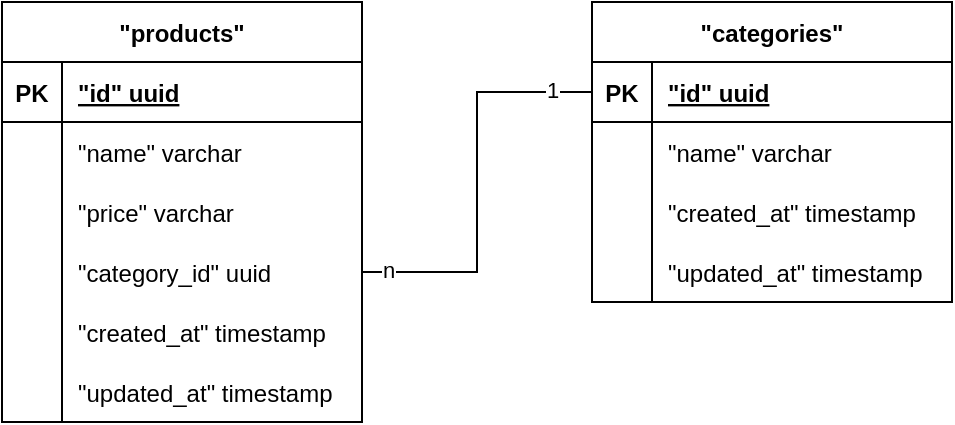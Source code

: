 <mxfile version="23.1.1" type="device">
  <diagram id="R2lEEEUBdFMjLlhIrx00" name="Page-1">
    <mxGraphModel dx="733" dy="432" grid="1" gridSize="10" guides="1" tooltips="1" connect="1" arrows="1" fold="1" page="1" pageScale="1" pageWidth="850" pageHeight="1100" math="0" shadow="0" extFonts="Permanent Marker^https://fonts.googleapis.com/css?family=Permanent+Marker">
      <root>
        <mxCell id="0" />
        <mxCell id="1" parent="0" />
        <mxCell id="EH-0SxiCRfni1CGTzwKl-14" value="&quot;products&quot;" style="shape=table;startSize=30;container=1;collapsible=1;childLayout=tableLayout;fixedRows=1;rowLines=0;fontStyle=1;align=center;resizeLast=1;" vertex="1" parent="1">
          <mxGeometry x="225" y="320" width="180" height="210" as="geometry" />
        </mxCell>
        <mxCell id="EH-0SxiCRfni1CGTzwKl-15" value="" style="shape=tableRow;horizontal=0;startSize=0;swimlaneHead=0;swimlaneBody=0;fillColor=none;collapsible=0;dropTarget=0;points=[[0,0.5],[1,0.5]];portConstraint=eastwest;strokeColor=inherit;top=0;left=0;right=0;bottom=1;" vertex="1" parent="EH-0SxiCRfni1CGTzwKl-14">
          <mxGeometry y="30" width="180" height="30" as="geometry" />
        </mxCell>
        <mxCell id="EH-0SxiCRfni1CGTzwKl-16" value="PK" style="shape=partialRectangle;overflow=hidden;connectable=0;fillColor=none;strokeColor=inherit;top=0;left=0;bottom=0;right=0;fontStyle=1;" vertex="1" parent="EH-0SxiCRfni1CGTzwKl-15">
          <mxGeometry width="30" height="30" as="geometry">
            <mxRectangle width="30" height="30" as="alternateBounds" />
          </mxGeometry>
        </mxCell>
        <mxCell id="EH-0SxiCRfni1CGTzwKl-17" value="&quot;id&quot; uuid " style="shape=partialRectangle;overflow=hidden;connectable=0;fillColor=none;align=left;strokeColor=inherit;top=0;left=0;bottom=0;right=0;spacingLeft=6;fontStyle=5;" vertex="1" parent="EH-0SxiCRfni1CGTzwKl-15">
          <mxGeometry x="30" width="150" height="30" as="geometry">
            <mxRectangle width="150" height="30" as="alternateBounds" />
          </mxGeometry>
        </mxCell>
        <mxCell id="EH-0SxiCRfni1CGTzwKl-18" value="" style="shape=tableRow;horizontal=0;startSize=0;swimlaneHead=0;swimlaneBody=0;fillColor=none;collapsible=0;dropTarget=0;points=[[0,0.5],[1,0.5]];portConstraint=eastwest;strokeColor=inherit;top=0;left=0;right=0;bottom=0;" vertex="1" parent="EH-0SxiCRfni1CGTzwKl-14">
          <mxGeometry y="60" width="180" height="30" as="geometry" />
        </mxCell>
        <mxCell id="EH-0SxiCRfni1CGTzwKl-19" value="" style="shape=partialRectangle;overflow=hidden;connectable=0;fillColor=none;strokeColor=inherit;top=0;left=0;bottom=0;right=0;" vertex="1" parent="EH-0SxiCRfni1CGTzwKl-18">
          <mxGeometry width="30" height="30" as="geometry">
            <mxRectangle width="30" height="30" as="alternateBounds" />
          </mxGeometry>
        </mxCell>
        <mxCell id="EH-0SxiCRfni1CGTzwKl-20" value="&quot;name&quot; varchar" style="shape=partialRectangle;overflow=hidden;connectable=0;fillColor=none;align=left;strokeColor=inherit;top=0;left=0;bottom=0;right=0;spacingLeft=6;" vertex="1" parent="EH-0SxiCRfni1CGTzwKl-18">
          <mxGeometry x="30" width="150" height="30" as="geometry">
            <mxRectangle width="150" height="30" as="alternateBounds" />
          </mxGeometry>
        </mxCell>
        <mxCell id="EH-0SxiCRfni1CGTzwKl-21" value="" style="shape=tableRow;horizontal=0;startSize=0;swimlaneHead=0;swimlaneBody=0;fillColor=none;collapsible=0;dropTarget=0;points=[[0,0.5],[1,0.5]];portConstraint=eastwest;strokeColor=inherit;top=0;left=0;right=0;bottom=0;" vertex="1" parent="EH-0SxiCRfni1CGTzwKl-14">
          <mxGeometry y="90" width="180" height="30" as="geometry" />
        </mxCell>
        <mxCell id="EH-0SxiCRfni1CGTzwKl-22" value="" style="shape=partialRectangle;overflow=hidden;connectable=0;fillColor=none;strokeColor=inherit;top=0;left=0;bottom=0;right=0;" vertex="1" parent="EH-0SxiCRfni1CGTzwKl-21">
          <mxGeometry width="30" height="30" as="geometry">
            <mxRectangle width="30" height="30" as="alternateBounds" />
          </mxGeometry>
        </mxCell>
        <mxCell id="EH-0SxiCRfni1CGTzwKl-23" value="&quot;price&quot; varchar" style="shape=partialRectangle;overflow=hidden;connectable=0;fillColor=none;align=left;strokeColor=inherit;top=0;left=0;bottom=0;right=0;spacingLeft=6;" vertex="1" parent="EH-0SxiCRfni1CGTzwKl-21">
          <mxGeometry x="30" width="150" height="30" as="geometry">
            <mxRectangle width="150" height="30" as="alternateBounds" />
          </mxGeometry>
        </mxCell>
        <mxCell id="EH-0SxiCRfni1CGTzwKl-24" value="" style="shape=tableRow;horizontal=0;startSize=0;swimlaneHead=0;swimlaneBody=0;fillColor=none;collapsible=0;dropTarget=0;points=[[0,0.5],[1,0.5]];portConstraint=eastwest;strokeColor=inherit;top=0;left=0;right=0;bottom=0;" vertex="1" parent="EH-0SxiCRfni1CGTzwKl-14">
          <mxGeometry y="120" width="180" height="30" as="geometry" />
        </mxCell>
        <mxCell id="EH-0SxiCRfni1CGTzwKl-25" value="" style="shape=partialRectangle;overflow=hidden;connectable=0;fillColor=none;strokeColor=inherit;top=0;left=0;bottom=0;right=0;" vertex="1" parent="EH-0SxiCRfni1CGTzwKl-24">
          <mxGeometry width="30" height="30" as="geometry">
            <mxRectangle width="30" height="30" as="alternateBounds" />
          </mxGeometry>
        </mxCell>
        <mxCell id="EH-0SxiCRfni1CGTzwKl-26" value="&quot;category_id&quot; uuid" style="shape=partialRectangle;overflow=hidden;connectable=0;fillColor=none;align=left;strokeColor=inherit;top=0;left=0;bottom=0;right=0;spacingLeft=6;" vertex="1" parent="EH-0SxiCRfni1CGTzwKl-24">
          <mxGeometry x="30" width="150" height="30" as="geometry">
            <mxRectangle width="150" height="30" as="alternateBounds" />
          </mxGeometry>
        </mxCell>
        <mxCell id="EH-0SxiCRfni1CGTzwKl-27" value="" style="shape=tableRow;horizontal=0;startSize=0;swimlaneHead=0;swimlaneBody=0;fillColor=none;collapsible=0;dropTarget=0;points=[[0,0.5],[1,0.5]];portConstraint=eastwest;strokeColor=inherit;top=0;left=0;right=0;bottom=0;" vertex="1" parent="EH-0SxiCRfni1CGTzwKl-14">
          <mxGeometry y="150" width="180" height="30" as="geometry" />
        </mxCell>
        <mxCell id="EH-0SxiCRfni1CGTzwKl-28" value="" style="shape=partialRectangle;overflow=hidden;connectable=0;fillColor=none;strokeColor=inherit;top=0;left=0;bottom=0;right=0;" vertex="1" parent="EH-0SxiCRfni1CGTzwKl-27">
          <mxGeometry width="30" height="30" as="geometry">
            <mxRectangle width="30" height="30" as="alternateBounds" />
          </mxGeometry>
        </mxCell>
        <mxCell id="EH-0SxiCRfni1CGTzwKl-29" value="&quot;created_at&quot; timestamp" style="shape=partialRectangle;overflow=hidden;connectable=0;fillColor=none;align=left;strokeColor=inherit;top=0;left=0;bottom=0;right=0;spacingLeft=6;" vertex="1" parent="EH-0SxiCRfni1CGTzwKl-27">
          <mxGeometry x="30" width="150" height="30" as="geometry">
            <mxRectangle width="150" height="30" as="alternateBounds" />
          </mxGeometry>
        </mxCell>
        <mxCell id="EH-0SxiCRfni1CGTzwKl-30" value="" style="shape=tableRow;horizontal=0;startSize=0;swimlaneHead=0;swimlaneBody=0;fillColor=none;collapsible=0;dropTarget=0;points=[[0,0.5],[1,0.5]];portConstraint=eastwest;strokeColor=inherit;top=0;left=0;right=0;bottom=0;" vertex="1" parent="EH-0SxiCRfni1CGTzwKl-14">
          <mxGeometry y="180" width="180" height="30" as="geometry" />
        </mxCell>
        <mxCell id="EH-0SxiCRfni1CGTzwKl-31" value="" style="shape=partialRectangle;overflow=hidden;connectable=0;fillColor=none;strokeColor=inherit;top=0;left=0;bottom=0;right=0;" vertex="1" parent="EH-0SxiCRfni1CGTzwKl-30">
          <mxGeometry width="30" height="30" as="geometry">
            <mxRectangle width="30" height="30" as="alternateBounds" />
          </mxGeometry>
        </mxCell>
        <mxCell id="EH-0SxiCRfni1CGTzwKl-32" value="&quot;updated_at&quot; timestamp" style="shape=partialRectangle;overflow=hidden;connectable=0;fillColor=none;align=left;strokeColor=inherit;top=0;left=0;bottom=0;right=0;spacingLeft=6;" vertex="1" parent="EH-0SxiCRfni1CGTzwKl-30">
          <mxGeometry x="30" width="150" height="30" as="geometry">
            <mxRectangle width="150" height="30" as="alternateBounds" />
          </mxGeometry>
        </mxCell>
        <mxCell id="EH-0SxiCRfni1CGTzwKl-33" value="&quot;categories&quot;" style="shape=table;startSize=30;container=1;collapsible=1;childLayout=tableLayout;fixedRows=1;rowLines=0;fontStyle=1;align=center;resizeLast=1;" vertex="1" parent="1">
          <mxGeometry x="520" y="320" width="180" height="150" as="geometry" />
        </mxCell>
        <mxCell id="EH-0SxiCRfni1CGTzwKl-34" value="" style="shape=tableRow;horizontal=0;startSize=0;swimlaneHead=0;swimlaneBody=0;fillColor=none;collapsible=0;dropTarget=0;points=[[0,0.5],[1,0.5]];portConstraint=eastwest;strokeColor=inherit;top=0;left=0;right=0;bottom=1;" vertex="1" parent="EH-0SxiCRfni1CGTzwKl-33">
          <mxGeometry y="30" width="180" height="30" as="geometry" />
        </mxCell>
        <mxCell id="EH-0SxiCRfni1CGTzwKl-35" value="PK" style="shape=partialRectangle;overflow=hidden;connectable=0;fillColor=none;strokeColor=inherit;top=0;left=0;bottom=0;right=0;fontStyle=1;" vertex="1" parent="EH-0SxiCRfni1CGTzwKl-34">
          <mxGeometry width="30" height="30" as="geometry">
            <mxRectangle width="30" height="30" as="alternateBounds" />
          </mxGeometry>
        </mxCell>
        <mxCell id="EH-0SxiCRfni1CGTzwKl-36" value="&quot;id&quot; uuid " style="shape=partialRectangle;overflow=hidden;connectable=0;fillColor=none;align=left;strokeColor=inherit;top=0;left=0;bottom=0;right=0;spacingLeft=6;fontStyle=5;" vertex="1" parent="EH-0SxiCRfni1CGTzwKl-34">
          <mxGeometry x="30" width="150" height="30" as="geometry">
            <mxRectangle width="150" height="30" as="alternateBounds" />
          </mxGeometry>
        </mxCell>
        <mxCell id="EH-0SxiCRfni1CGTzwKl-37" value="" style="shape=tableRow;horizontal=0;startSize=0;swimlaneHead=0;swimlaneBody=0;fillColor=none;collapsible=0;dropTarget=0;points=[[0,0.5],[1,0.5]];portConstraint=eastwest;strokeColor=inherit;top=0;left=0;right=0;bottom=0;" vertex="1" parent="EH-0SxiCRfni1CGTzwKl-33">
          <mxGeometry y="60" width="180" height="30" as="geometry" />
        </mxCell>
        <mxCell id="EH-0SxiCRfni1CGTzwKl-38" value="" style="shape=partialRectangle;overflow=hidden;connectable=0;fillColor=none;strokeColor=inherit;top=0;left=0;bottom=0;right=0;" vertex="1" parent="EH-0SxiCRfni1CGTzwKl-37">
          <mxGeometry width="30" height="30" as="geometry">
            <mxRectangle width="30" height="30" as="alternateBounds" />
          </mxGeometry>
        </mxCell>
        <mxCell id="EH-0SxiCRfni1CGTzwKl-39" value="&quot;name&quot; varchar" style="shape=partialRectangle;overflow=hidden;connectable=0;fillColor=none;align=left;strokeColor=inherit;top=0;left=0;bottom=0;right=0;spacingLeft=6;" vertex="1" parent="EH-0SxiCRfni1CGTzwKl-37">
          <mxGeometry x="30" width="150" height="30" as="geometry">
            <mxRectangle width="150" height="30" as="alternateBounds" />
          </mxGeometry>
        </mxCell>
        <mxCell id="EH-0SxiCRfni1CGTzwKl-40" value="" style="shape=tableRow;horizontal=0;startSize=0;swimlaneHead=0;swimlaneBody=0;fillColor=none;collapsible=0;dropTarget=0;points=[[0,0.5],[1,0.5]];portConstraint=eastwest;strokeColor=inherit;top=0;left=0;right=0;bottom=0;" vertex="1" parent="EH-0SxiCRfni1CGTzwKl-33">
          <mxGeometry y="90" width="180" height="30" as="geometry" />
        </mxCell>
        <mxCell id="EH-0SxiCRfni1CGTzwKl-41" value="" style="shape=partialRectangle;overflow=hidden;connectable=0;fillColor=none;strokeColor=inherit;top=0;left=0;bottom=0;right=0;" vertex="1" parent="EH-0SxiCRfni1CGTzwKl-40">
          <mxGeometry width="30" height="30" as="geometry">
            <mxRectangle width="30" height="30" as="alternateBounds" />
          </mxGeometry>
        </mxCell>
        <mxCell id="EH-0SxiCRfni1CGTzwKl-42" value="&quot;created_at&quot; timestamp" style="shape=partialRectangle;overflow=hidden;connectable=0;fillColor=none;align=left;strokeColor=inherit;top=0;left=0;bottom=0;right=0;spacingLeft=6;" vertex="1" parent="EH-0SxiCRfni1CGTzwKl-40">
          <mxGeometry x="30" width="150" height="30" as="geometry">
            <mxRectangle width="150" height="30" as="alternateBounds" />
          </mxGeometry>
        </mxCell>
        <mxCell id="EH-0SxiCRfni1CGTzwKl-43" value="" style="shape=tableRow;horizontal=0;startSize=0;swimlaneHead=0;swimlaneBody=0;fillColor=none;collapsible=0;dropTarget=0;points=[[0,0.5],[1,0.5]];portConstraint=eastwest;strokeColor=inherit;top=0;left=0;right=0;bottom=0;" vertex="1" parent="EH-0SxiCRfni1CGTzwKl-33">
          <mxGeometry y="120" width="180" height="30" as="geometry" />
        </mxCell>
        <mxCell id="EH-0SxiCRfni1CGTzwKl-44" value="" style="shape=partialRectangle;overflow=hidden;connectable=0;fillColor=none;strokeColor=inherit;top=0;left=0;bottom=0;right=0;" vertex="1" parent="EH-0SxiCRfni1CGTzwKl-43">
          <mxGeometry width="30" height="30" as="geometry">
            <mxRectangle width="30" height="30" as="alternateBounds" />
          </mxGeometry>
        </mxCell>
        <mxCell id="EH-0SxiCRfni1CGTzwKl-45" value="&quot;updated_at&quot; timestamp" style="shape=partialRectangle;overflow=hidden;connectable=0;fillColor=none;align=left;strokeColor=inherit;top=0;left=0;bottom=0;right=0;spacingLeft=6;" vertex="1" parent="EH-0SxiCRfni1CGTzwKl-43">
          <mxGeometry x="30" width="150" height="30" as="geometry">
            <mxRectangle width="150" height="30" as="alternateBounds" />
          </mxGeometry>
        </mxCell>
        <mxCell id="EH-0SxiCRfni1CGTzwKl-46" style="edgeStyle=orthogonalEdgeStyle;rounded=0;orthogonalLoop=1;jettySize=auto;html=1;entryX=0;entryY=0.5;entryDx=0;entryDy=0;endArrow=none;endFill=0;" edge="1" parent="1" source="EH-0SxiCRfni1CGTzwKl-24" target="EH-0SxiCRfni1CGTzwKl-34">
          <mxGeometry relative="1" as="geometry" />
        </mxCell>
        <mxCell id="EH-0SxiCRfni1CGTzwKl-47" value="1" style="edgeLabel;html=1;align=center;verticalAlign=middle;resizable=0;points=[];" vertex="1" connectable="0" parent="EH-0SxiCRfni1CGTzwKl-46">
          <mxGeometry x="0.72" y="1" relative="1" as="geometry">
            <mxPoint x="8" as="offset" />
          </mxGeometry>
        </mxCell>
        <mxCell id="EH-0SxiCRfni1CGTzwKl-48" value="n" style="edgeLabel;html=1;align=center;verticalAlign=middle;resizable=0;points=[];" vertex="1" connectable="0" parent="EH-0SxiCRfni1CGTzwKl-46">
          <mxGeometry x="-0.877" y="1" relative="1" as="geometry">
            <mxPoint as="offset" />
          </mxGeometry>
        </mxCell>
      </root>
    </mxGraphModel>
  </diagram>
</mxfile>

